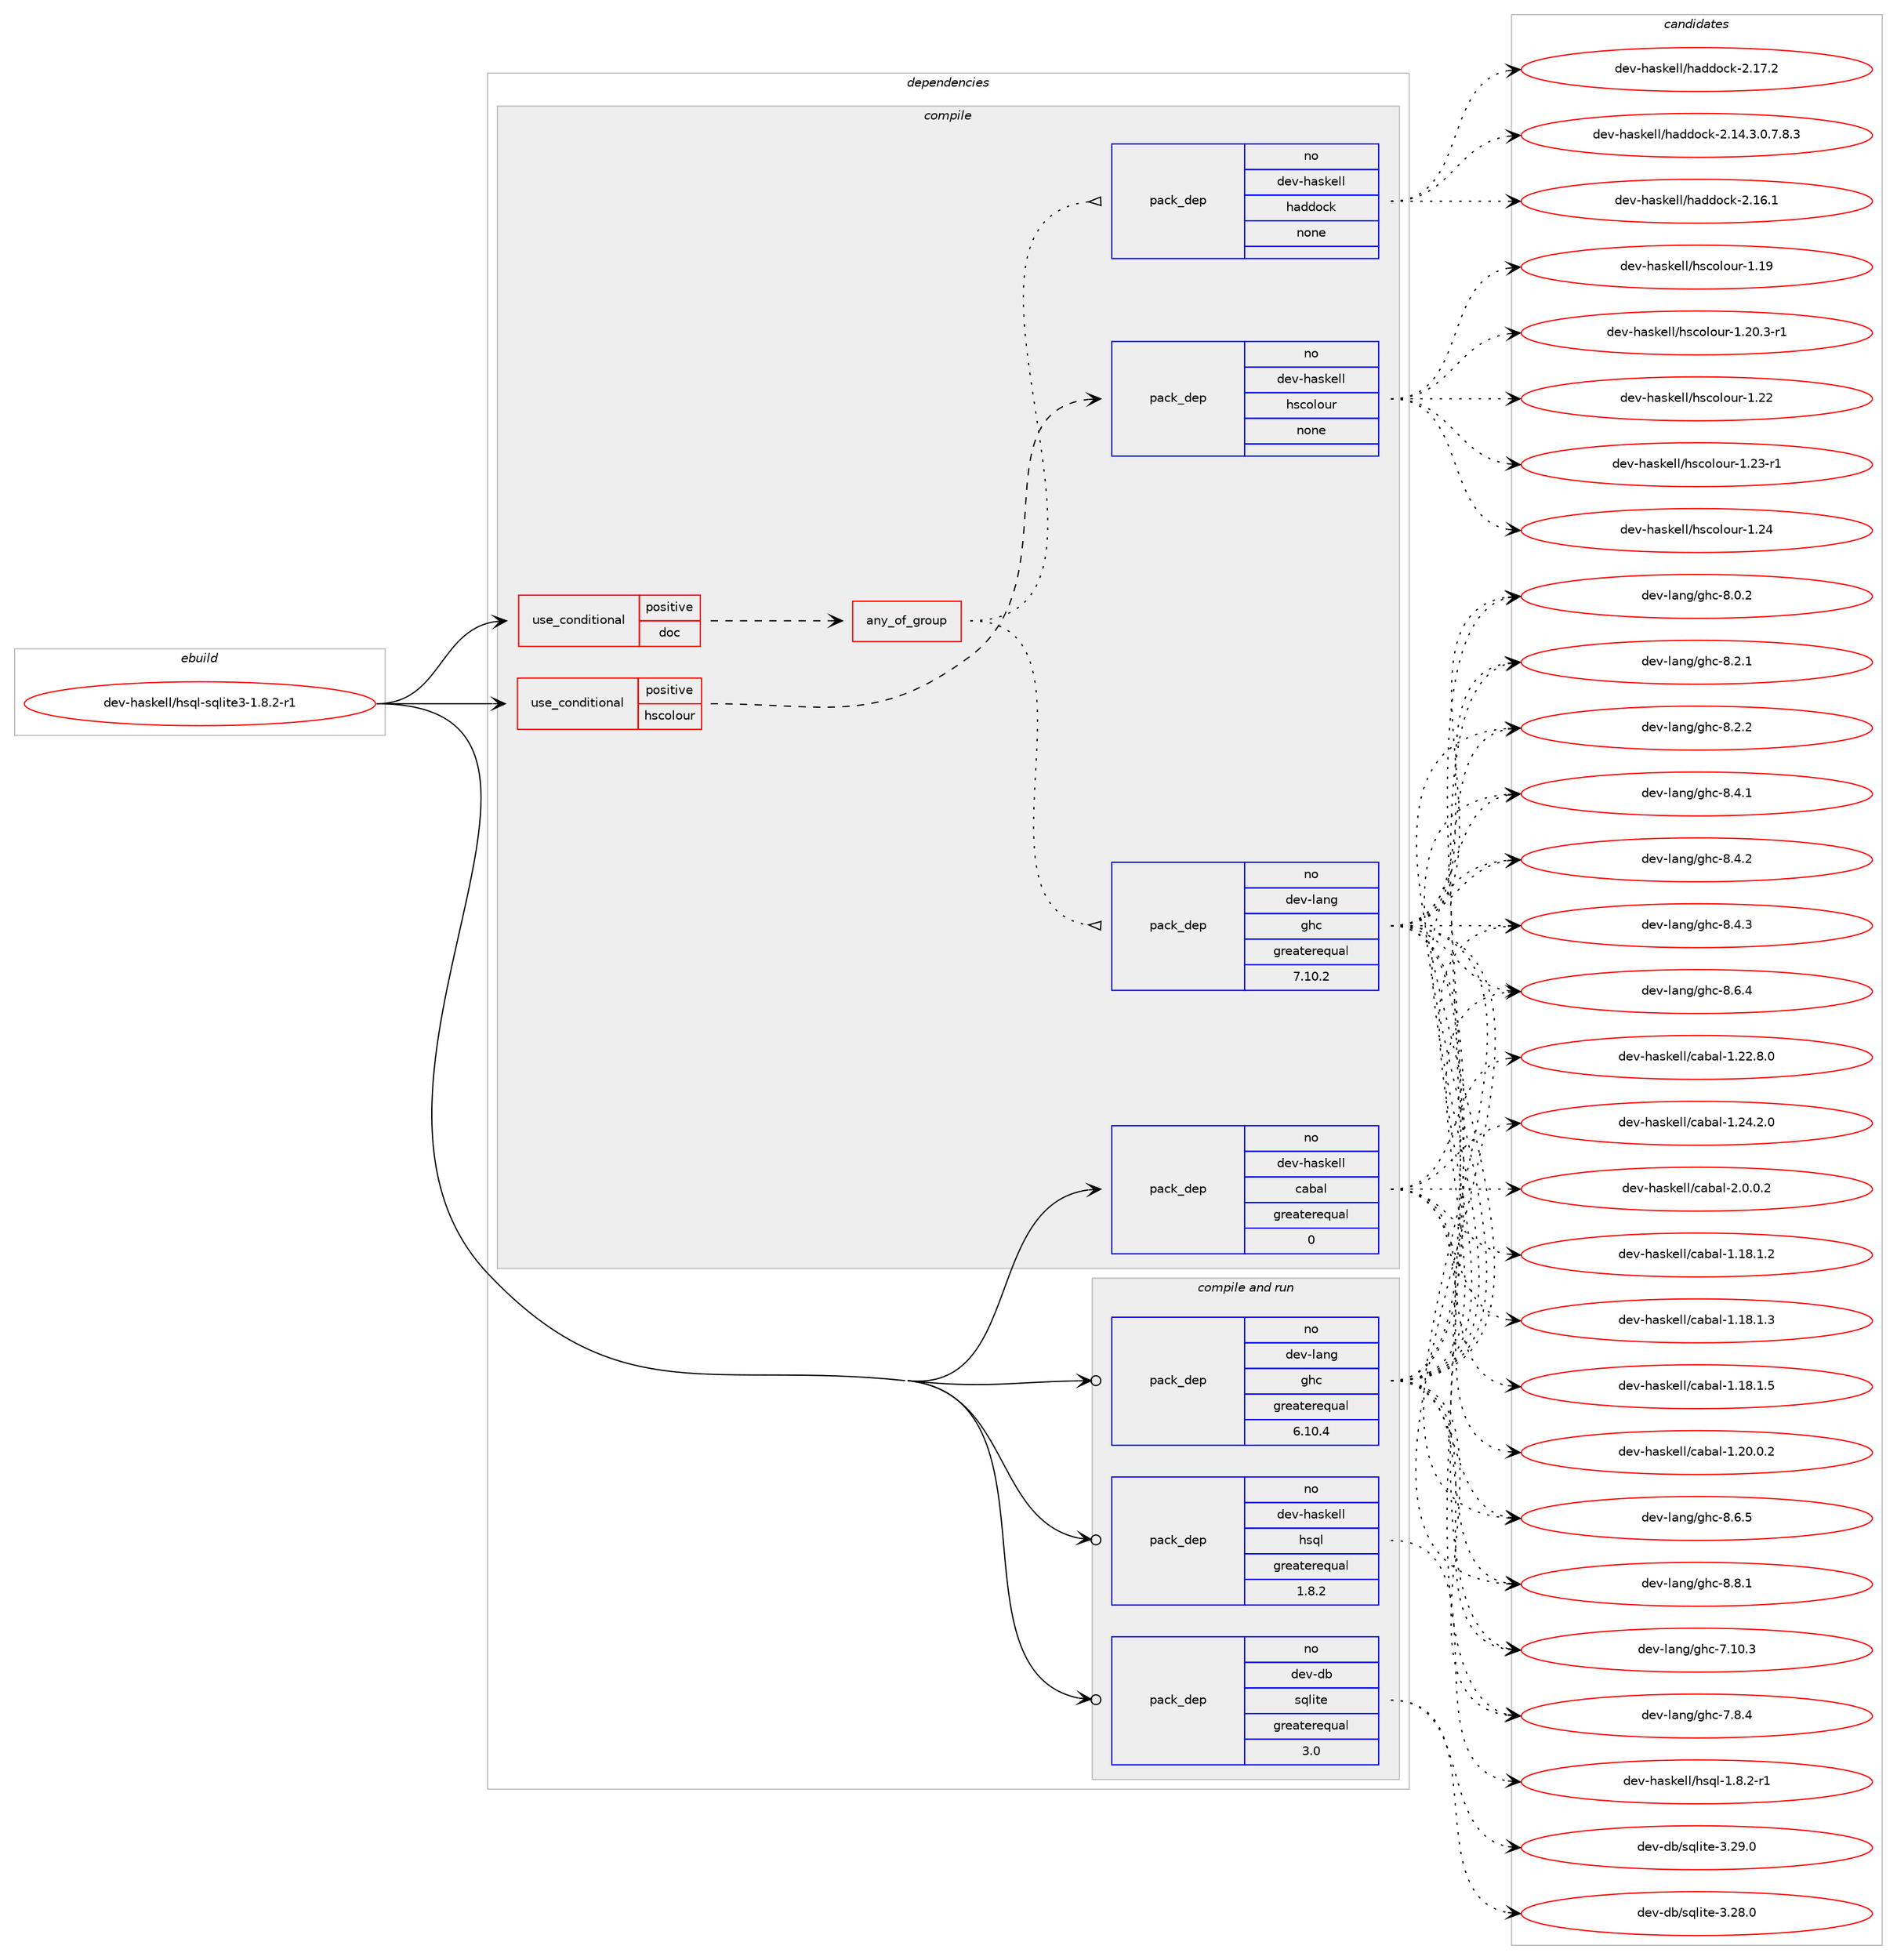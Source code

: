 digraph prolog {

# *************
# Graph options
# *************

newrank=true;
concentrate=true;
compound=true;
graph [rankdir=LR,fontname=Helvetica,fontsize=10,ranksep=1.5];#, ranksep=2.5, nodesep=0.2];
edge  [arrowhead=vee];
node  [fontname=Helvetica,fontsize=10];

# **********
# The ebuild
# **********

subgraph cluster_leftcol {
color=gray;
rank=same;
label=<<i>ebuild</i>>;
id [label="dev-haskell/hsql-sqlite3-1.8.2-r1", color=red, width=4, href="../dev-haskell/hsql-sqlite3-1.8.2-r1.svg"];
}

# ****************
# The dependencies
# ****************

subgraph cluster_midcol {
color=gray;
label=<<i>dependencies</i>>;
subgraph cluster_compile {
fillcolor="#eeeeee";
style=filled;
label=<<i>compile</i>>;
subgraph cond126230 {
dependency535761 [label=<<TABLE BORDER="0" CELLBORDER="1" CELLSPACING="0" CELLPADDING="4"><TR><TD ROWSPAN="3" CELLPADDING="10">use_conditional</TD></TR><TR><TD>positive</TD></TR><TR><TD>doc</TD></TR></TABLE>>, shape=none, color=red];
subgraph any10029 {
dependency535762 [label=<<TABLE BORDER="0" CELLBORDER="1" CELLSPACING="0" CELLPADDING="4"><TR><TD CELLPADDING="10">any_of_group</TD></TR></TABLE>>, shape=none, color=red];subgraph pack399145 {
dependency535763 [label=<<TABLE BORDER="0" CELLBORDER="1" CELLSPACING="0" CELLPADDING="4" WIDTH="220"><TR><TD ROWSPAN="6" CELLPADDING="30">pack_dep</TD></TR><TR><TD WIDTH="110">no</TD></TR><TR><TD>dev-haskell</TD></TR><TR><TD>haddock</TD></TR><TR><TD>none</TD></TR><TR><TD></TD></TR></TABLE>>, shape=none, color=blue];
}
dependency535762:e -> dependency535763:w [weight=20,style="dotted",arrowhead="oinv"];
subgraph pack399146 {
dependency535764 [label=<<TABLE BORDER="0" CELLBORDER="1" CELLSPACING="0" CELLPADDING="4" WIDTH="220"><TR><TD ROWSPAN="6" CELLPADDING="30">pack_dep</TD></TR><TR><TD WIDTH="110">no</TD></TR><TR><TD>dev-lang</TD></TR><TR><TD>ghc</TD></TR><TR><TD>greaterequal</TD></TR><TR><TD>7.10.2</TD></TR></TABLE>>, shape=none, color=blue];
}
dependency535762:e -> dependency535764:w [weight=20,style="dotted",arrowhead="oinv"];
}
dependency535761:e -> dependency535762:w [weight=20,style="dashed",arrowhead="vee"];
}
id:e -> dependency535761:w [weight=20,style="solid",arrowhead="vee"];
subgraph cond126231 {
dependency535765 [label=<<TABLE BORDER="0" CELLBORDER="1" CELLSPACING="0" CELLPADDING="4"><TR><TD ROWSPAN="3" CELLPADDING="10">use_conditional</TD></TR><TR><TD>positive</TD></TR><TR><TD>hscolour</TD></TR></TABLE>>, shape=none, color=red];
subgraph pack399147 {
dependency535766 [label=<<TABLE BORDER="0" CELLBORDER="1" CELLSPACING="0" CELLPADDING="4" WIDTH="220"><TR><TD ROWSPAN="6" CELLPADDING="30">pack_dep</TD></TR><TR><TD WIDTH="110">no</TD></TR><TR><TD>dev-haskell</TD></TR><TR><TD>hscolour</TD></TR><TR><TD>none</TD></TR><TR><TD></TD></TR></TABLE>>, shape=none, color=blue];
}
dependency535765:e -> dependency535766:w [weight=20,style="dashed",arrowhead="vee"];
}
id:e -> dependency535765:w [weight=20,style="solid",arrowhead="vee"];
subgraph pack399148 {
dependency535767 [label=<<TABLE BORDER="0" CELLBORDER="1" CELLSPACING="0" CELLPADDING="4" WIDTH="220"><TR><TD ROWSPAN="6" CELLPADDING="30">pack_dep</TD></TR><TR><TD WIDTH="110">no</TD></TR><TR><TD>dev-haskell</TD></TR><TR><TD>cabal</TD></TR><TR><TD>greaterequal</TD></TR><TR><TD>0</TD></TR></TABLE>>, shape=none, color=blue];
}
id:e -> dependency535767:w [weight=20,style="solid",arrowhead="vee"];
}
subgraph cluster_compileandrun {
fillcolor="#eeeeee";
style=filled;
label=<<i>compile and run</i>>;
subgraph pack399149 {
dependency535768 [label=<<TABLE BORDER="0" CELLBORDER="1" CELLSPACING="0" CELLPADDING="4" WIDTH="220"><TR><TD ROWSPAN="6" CELLPADDING="30">pack_dep</TD></TR><TR><TD WIDTH="110">no</TD></TR><TR><TD>dev-db</TD></TR><TR><TD>sqlite</TD></TR><TR><TD>greaterequal</TD></TR><TR><TD>3.0</TD></TR></TABLE>>, shape=none, color=blue];
}
id:e -> dependency535768:w [weight=20,style="solid",arrowhead="odotvee"];
subgraph pack399150 {
dependency535769 [label=<<TABLE BORDER="0" CELLBORDER="1" CELLSPACING="0" CELLPADDING="4" WIDTH="220"><TR><TD ROWSPAN="6" CELLPADDING="30">pack_dep</TD></TR><TR><TD WIDTH="110">no</TD></TR><TR><TD>dev-haskell</TD></TR><TR><TD>hsql</TD></TR><TR><TD>greaterequal</TD></TR><TR><TD>1.8.2</TD></TR></TABLE>>, shape=none, color=blue];
}
id:e -> dependency535769:w [weight=20,style="solid",arrowhead="odotvee"];
subgraph pack399151 {
dependency535770 [label=<<TABLE BORDER="0" CELLBORDER="1" CELLSPACING="0" CELLPADDING="4" WIDTH="220"><TR><TD ROWSPAN="6" CELLPADDING="30">pack_dep</TD></TR><TR><TD WIDTH="110">no</TD></TR><TR><TD>dev-lang</TD></TR><TR><TD>ghc</TD></TR><TR><TD>greaterequal</TD></TR><TR><TD>6.10.4</TD></TR></TABLE>>, shape=none, color=blue];
}
id:e -> dependency535770:w [weight=20,style="solid",arrowhead="odotvee"];
}
subgraph cluster_run {
fillcolor="#eeeeee";
style=filled;
label=<<i>run</i>>;
}
}

# **************
# The candidates
# **************

subgraph cluster_choices {
rank=same;
color=gray;
label=<<i>candidates</i>>;

subgraph choice399145 {
color=black;
nodesep=1;
choice1001011184510497115107101108108471049710010011199107455046495246514648465546564651 [label="dev-haskell/haddock-2.14.3.0.7.8.3", color=red, width=4,href="../dev-haskell/haddock-2.14.3.0.7.8.3.svg"];
choice100101118451049711510710110810847104971001001119910745504649544649 [label="dev-haskell/haddock-2.16.1", color=red, width=4,href="../dev-haskell/haddock-2.16.1.svg"];
choice100101118451049711510710110810847104971001001119910745504649554650 [label="dev-haskell/haddock-2.17.2", color=red, width=4,href="../dev-haskell/haddock-2.17.2.svg"];
dependency535763:e -> choice1001011184510497115107101108108471049710010011199107455046495246514648465546564651:w [style=dotted,weight="100"];
dependency535763:e -> choice100101118451049711510710110810847104971001001119910745504649544649:w [style=dotted,weight="100"];
dependency535763:e -> choice100101118451049711510710110810847104971001001119910745504649554650:w [style=dotted,weight="100"];
}
subgraph choice399146 {
color=black;
nodesep=1;
choice1001011184510897110103471031049945554649484651 [label="dev-lang/ghc-7.10.3", color=red, width=4,href="../dev-lang/ghc-7.10.3.svg"];
choice10010111845108971101034710310499455546564652 [label="dev-lang/ghc-7.8.4", color=red, width=4,href="../dev-lang/ghc-7.8.4.svg"];
choice10010111845108971101034710310499455646484650 [label="dev-lang/ghc-8.0.2", color=red, width=4,href="../dev-lang/ghc-8.0.2.svg"];
choice10010111845108971101034710310499455646504649 [label="dev-lang/ghc-8.2.1", color=red, width=4,href="../dev-lang/ghc-8.2.1.svg"];
choice10010111845108971101034710310499455646504650 [label="dev-lang/ghc-8.2.2", color=red, width=4,href="../dev-lang/ghc-8.2.2.svg"];
choice10010111845108971101034710310499455646524649 [label="dev-lang/ghc-8.4.1", color=red, width=4,href="../dev-lang/ghc-8.4.1.svg"];
choice10010111845108971101034710310499455646524650 [label="dev-lang/ghc-8.4.2", color=red, width=4,href="../dev-lang/ghc-8.4.2.svg"];
choice10010111845108971101034710310499455646524651 [label="dev-lang/ghc-8.4.3", color=red, width=4,href="../dev-lang/ghc-8.4.3.svg"];
choice10010111845108971101034710310499455646544652 [label="dev-lang/ghc-8.6.4", color=red, width=4,href="../dev-lang/ghc-8.6.4.svg"];
choice10010111845108971101034710310499455646544653 [label="dev-lang/ghc-8.6.5", color=red, width=4,href="../dev-lang/ghc-8.6.5.svg"];
choice10010111845108971101034710310499455646564649 [label="dev-lang/ghc-8.8.1", color=red, width=4,href="../dev-lang/ghc-8.8.1.svg"];
dependency535764:e -> choice1001011184510897110103471031049945554649484651:w [style=dotted,weight="100"];
dependency535764:e -> choice10010111845108971101034710310499455546564652:w [style=dotted,weight="100"];
dependency535764:e -> choice10010111845108971101034710310499455646484650:w [style=dotted,weight="100"];
dependency535764:e -> choice10010111845108971101034710310499455646504649:w [style=dotted,weight="100"];
dependency535764:e -> choice10010111845108971101034710310499455646504650:w [style=dotted,weight="100"];
dependency535764:e -> choice10010111845108971101034710310499455646524649:w [style=dotted,weight="100"];
dependency535764:e -> choice10010111845108971101034710310499455646524650:w [style=dotted,weight="100"];
dependency535764:e -> choice10010111845108971101034710310499455646524651:w [style=dotted,weight="100"];
dependency535764:e -> choice10010111845108971101034710310499455646544652:w [style=dotted,weight="100"];
dependency535764:e -> choice10010111845108971101034710310499455646544653:w [style=dotted,weight="100"];
dependency535764:e -> choice10010111845108971101034710310499455646564649:w [style=dotted,weight="100"];
}
subgraph choice399147 {
color=black;
nodesep=1;
choice100101118451049711510710110810847104115991111081111171144549464957 [label="dev-haskell/hscolour-1.19", color=red, width=4,href="../dev-haskell/hscolour-1.19.svg"];
choice10010111845104971151071011081084710411599111108111117114454946504846514511449 [label="dev-haskell/hscolour-1.20.3-r1", color=red, width=4,href="../dev-haskell/hscolour-1.20.3-r1.svg"];
choice100101118451049711510710110810847104115991111081111171144549465050 [label="dev-haskell/hscolour-1.22", color=red, width=4,href="../dev-haskell/hscolour-1.22.svg"];
choice1001011184510497115107101108108471041159911110811111711445494650514511449 [label="dev-haskell/hscolour-1.23-r1", color=red, width=4,href="../dev-haskell/hscolour-1.23-r1.svg"];
choice100101118451049711510710110810847104115991111081111171144549465052 [label="dev-haskell/hscolour-1.24", color=red, width=4,href="../dev-haskell/hscolour-1.24.svg"];
dependency535766:e -> choice100101118451049711510710110810847104115991111081111171144549464957:w [style=dotted,weight="100"];
dependency535766:e -> choice10010111845104971151071011081084710411599111108111117114454946504846514511449:w [style=dotted,weight="100"];
dependency535766:e -> choice100101118451049711510710110810847104115991111081111171144549465050:w [style=dotted,weight="100"];
dependency535766:e -> choice1001011184510497115107101108108471041159911110811111711445494650514511449:w [style=dotted,weight="100"];
dependency535766:e -> choice100101118451049711510710110810847104115991111081111171144549465052:w [style=dotted,weight="100"];
}
subgraph choice399148 {
color=black;
nodesep=1;
choice10010111845104971151071011081084799979897108454946495646494650 [label="dev-haskell/cabal-1.18.1.2", color=red, width=4,href="../dev-haskell/cabal-1.18.1.2.svg"];
choice10010111845104971151071011081084799979897108454946495646494651 [label="dev-haskell/cabal-1.18.1.3", color=red, width=4,href="../dev-haskell/cabal-1.18.1.3.svg"];
choice10010111845104971151071011081084799979897108454946495646494653 [label="dev-haskell/cabal-1.18.1.5", color=red, width=4,href="../dev-haskell/cabal-1.18.1.5.svg"];
choice10010111845104971151071011081084799979897108454946504846484650 [label="dev-haskell/cabal-1.20.0.2", color=red, width=4,href="../dev-haskell/cabal-1.20.0.2.svg"];
choice10010111845104971151071011081084799979897108454946505046564648 [label="dev-haskell/cabal-1.22.8.0", color=red, width=4,href="../dev-haskell/cabal-1.22.8.0.svg"];
choice10010111845104971151071011081084799979897108454946505246504648 [label="dev-haskell/cabal-1.24.2.0", color=red, width=4,href="../dev-haskell/cabal-1.24.2.0.svg"];
choice100101118451049711510710110810847999798971084550464846484650 [label="dev-haskell/cabal-2.0.0.2", color=red, width=4,href="../dev-haskell/cabal-2.0.0.2.svg"];
dependency535767:e -> choice10010111845104971151071011081084799979897108454946495646494650:w [style=dotted,weight="100"];
dependency535767:e -> choice10010111845104971151071011081084799979897108454946495646494651:w [style=dotted,weight="100"];
dependency535767:e -> choice10010111845104971151071011081084799979897108454946495646494653:w [style=dotted,weight="100"];
dependency535767:e -> choice10010111845104971151071011081084799979897108454946504846484650:w [style=dotted,weight="100"];
dependency535767:e -> choice10010111845104971151071011081084799979897108454946505046564648:w [style=dotted,weight="100"];
dependency535767:e -> choice10010111845104971151071011081084799979897108454946505246504648:w [style=dotted,weight="100"];
dependency535767:e -> choice100101118451049711510710110810847999798971084550464846484650:w [style=dotted,weight="100"];
}
subgraph choice399149 {
color=black;
nodesep=1;
choice10010111845100984711511310810511610145514650564648 [label="dev-db/sqlite-3.28.0", color=red, width=4,href="../dev-db/sqlite-3.28.0.svg"];
choice10010111845100984711511310810511610145514650574648 [label="dev-db/sqlite-3.29.0", color=red, width=4,href="../dev-db/sqlite-3.29.0.svg"];
dependency535768:e -> choice10010111845100984711511310810511610145514650564648:w [style=dotted,weight="100"];
dependency535768:e -> choice10010111845100984711511310810511610145514650574648:w [style=dotted,weight="100"];
}
subgraph choice399150 {
color=black;
nodesep=1;
choice1001011184510497115107101108108471041151131084549465646504511449 [label="dev-haskell/hsql-1.8.2-r1", color=red, width=4,href="../dev-haskell/hsql-1.8.2-r1.svg"];
dependency535769:e -> choice1001011184510497115107101108108471041151131084549465646504511449:w [style=dotted,weight="100"];
}
subgraph choice399151 {
color=black;
nodesep=1;
choice1001011184510897110103471031049945554649484651 [label="dev-lang/ghc-7.10.3", color=red, width=4,href="../dev-lang/ghc-7.10.3.svg"];
choice10010111845108971101034710310499455546564652 [label="dev-lang/ghc-7.8.4", color=red, width=4,href="../dev-lang/ghc-7.8.4.svg"];
choice10010111845108971101034710310499455646484650 [label="dev-lang/ghc-8.0.2", color=red, width=4,href="../dev-lang/ghc-8.0.2.svg"];
choice10010111845108971101034710310499455646504649 [label="dev-lang/ghc-8.2.1", color=red, width=4,href="../dev-lang/ghc-8.2.1.svg"];
choice10010111845108971101034710310499455646504650 [label="dev-lang/ghc-8.2.2", color=red, width=4,href="../dev-lang/ghc-8.2.2.svg"];
choice10010111845108971101034710310499455646524649 [label="dev-lang/ghc-8.4.1", color=red, width=4,href="../dev-lang/ghc-8.4.1.svg"];
choice10010111845108971101034710310499455646524650 [label="dev-lang/ghc-8.4.2", color=red, width=4,href="../dev-lang/ghc-8.4.2.svg"];
choice10010111845108971101034710310499455646524651 [label="dev-lang/ghc-8.4.3", color=red, width=4,href="../dev-lang/ghc-8.4.3.svg"];
choice10010111845108971101034710310499455646544652 [label="dev-lang/ghc-8.6.4", color=red, width=4,href="../dev-lang/ghc-8.6.4.svg"];
choice10010111845108971101034710310499455646544653 [label="dev-lang/ghc-8.6.5", color=red, width=4,href="../dev-lang/ghc-8.6.5.svg"];
choice10010111845108971101034710310499455646564649 [label="dev-lang/ghc-8.8.1", color=red, width=4,href="../dev-lang/ghc-8.8.1.svg"];
dependency535770:e -> choice1001011184510897110103471031049945554649484651:w [style=dotted,weight="100"];
dependency535770:e -> choice10010111845108971101034710310499455546564652:w [style=dotted,weight="100"];
dependency535770:e -> choice10010111845108971101034710310499455646484650:w [style=dotted,weight="100"];
dependency535770:e -> choice10010111845108971101034710310499455646504649:w [style=dotted,weight="100"];
dependency535770:e -> choice10010111845108971101034710310499455646504650:w [style=dotted,weight="100"];
dependency535770:e -> choice10010111845108971101034710310499455646524649:w [style=dotted,weight="100"];
dependency535770:e -> choice10010111845108971101034710310499455646524650:w [style=dotted,weight="100"];
dependency535770:e -> choice10010111845108971101034710310499455646524651:w [style=dotted,weight="100"];
dependency535770:e -> choice10010111845108971101034710310499455646544652:w [style=dotted,weight="100"];
dependency535770:e -> choice10010111845108971101034710310499455646544653:w [style=dotted,weight="100"];
dependency535770:e -> choice10010111845108971101034710310499455646564649:w [style=dotted,weight="100"];
}
}

}
